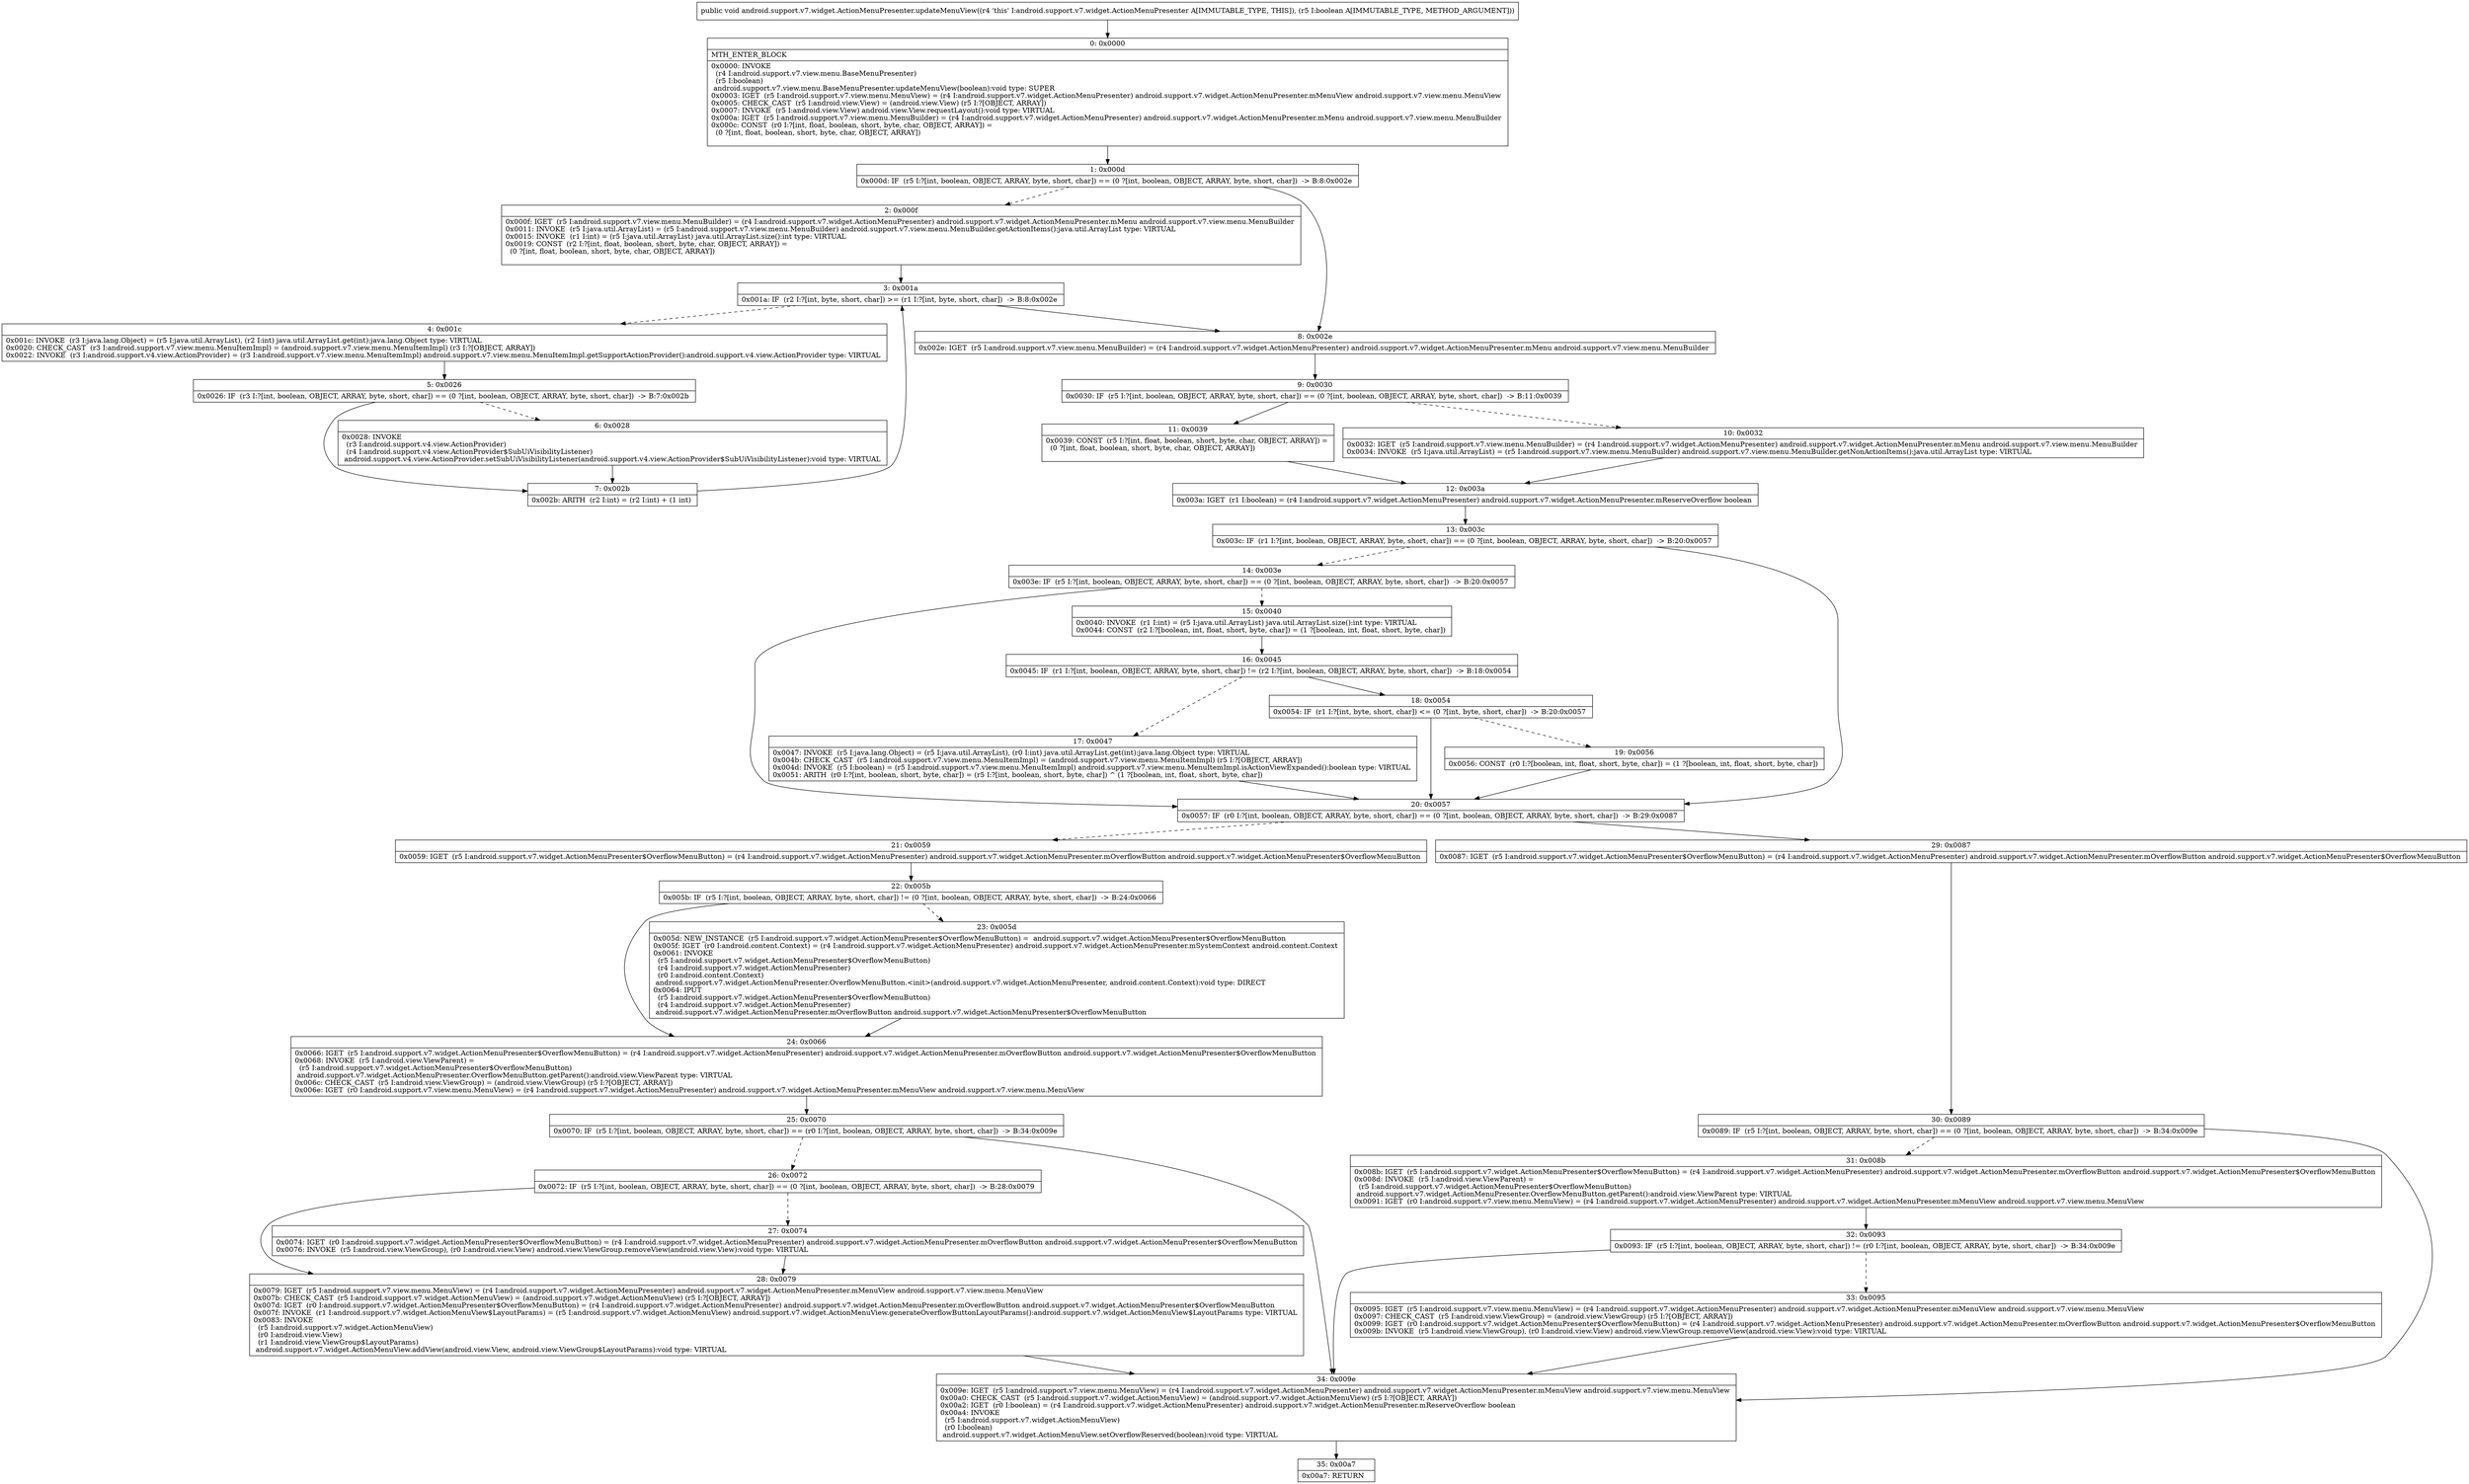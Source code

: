 digraph "CFG forandroid.support.v7.widget.ActionMenuPresenter.updateMenuView(Z)V" {
Node_0 [shape=record,label="{0\:\ 0x0000|MTH_ENTER_BLOCK\l|0x0000: INVOKE  \l  (r4 I:android.support.v7.view.menu.BaseMenuPresenter)\l  (r5 I:boolean)\l android.support.v7.view.menu.BaseMenuPresenter.updateMenuView(boolean):void type: SUPER \l0x0003: IGET  (r5 I:android.support.v7.view.menu.MenuView) = (r4 I:android.support.v7.widget.ActionMenuPresenter) android.support.v7.widget.ActionMenuPresenter.mMenuView android.support.v7.view.menu.MenuView \l0x0005: CHECK_CAST  (r5 I:android.view.View) = (android.view.View) (r5 I:?[OBJECT, ARRAY]) \l0x0007: INVOKE  (r5 I:android.view.View) android.view.View.requestLayout():void type: VIRTUAL \l0x000a: IGET  (r5 I:android.support.v7.view.menu.MenuBuilder) = (r4 I:android.support.v7.widget.ActionMenuPresenter) android.support.v7.widget.ActionMenuPresenter.mMenu android.support.v7.view.menu.MenuBuilder \l0x000c: CONST  (r0 I:?[int, float, boolean, short, byte, char, OBJECT, ARRAY]) = \l  (0 ?[int, float, boolean, short, byte, char, OBJECT, ARRAY])\l \l}"];
Node_1 [shape=record,label="{1\:\ 0x000d|0x000d: IF  (r5 I:?[int, boolean, OBJECT, ARRAY, byte, short, char]) == (0 ?[int, boolean, OBJECT, ARRAY, byte, short, char])  \-\> B:8:0x002e \l}"];
Node_2 [shape=record,label="{2\:\ 0x000f|0x000f: IGET  (r5 I:android.support.v7.view.menu.MenuBuilder) = (r4 I:android.support.v7.widget.ActionMenuPresenter) android.support.v7.widget.ActionMenuPresenter.mMenu android.support.v7.view.menu.MenuBuilder \l0x0011: INVOKE  (r5 I:java.util.ArrayList) = (r5 I:android.support.v7.view.menu.MenuBuilder) android.support.v7.view.menu.MenuBuilder.getActionItems():java.util.ArrayList type: VIRTUAL \l0x0015: INVOKE  (r1 I:int) = (r5 I:java.util.ArrayList) java.util.ArrayList.size():int type: VIRTUAL \l0x0019: CONST  (r2 I:?[int, float, boolean, short, byte, char, OBJECT, ARRAY]) = \l  (0 ?[int, float, boolean, short, byte, char, OBJECT, ARRAY])\l \l}"];
Node_3 [shape=record,label="{3\:\ 0x001a|0x001a: IF  (r2 I:?[int, byte, short, char]) \>= (r1 I:?[int, byte, short, char])  \-\> B:8:0x002e \l}"];
Node_4 [shape=record,label="{4\:\ 0x001c|0x001c: INVOKE  (r3 I:java.lang.Object) = (r5 I:java.util.ArrayList), (r2 I:int) java.util.ArrayList.get(int):java.lang.Object type: VIRTUAL \l0x0020: CHECK_CAST  (r3 I:android.support.v7.view.menu.MenuItemImpl) = (android.support.v7.view.menu.MenuItemImpl) (r3 I:?[OBJECT, ARRAY]) \l0x0022: INVOKE  (r3 I:android.support.v4.view.ActionProvider) = (r3 I:android.support.v7.view.menu.MenuItemImpl) android.support.v7.view.menu.MenuItemImpl.getSupportActionProvider():android.support.v4.view.ActionProvider type: VIRTUAL \l}"];
Node_5 [shape=record,label="{5\:\ 0x0026|0x0026: IF  (r3 I:?[int, boolean, OBJECT, ARRAY, byte, short, char]) == (0 ?[int, boolean, OBJECT, ARRAY, byte, short, char])  \-\> B:7:0x002b \l}"];
Node_6 [shape=record,label="{6\:\ 0x0028|0x0028: INVOKE  \l  (r3 I:android.support.v4.view.ActionProvider)\l  (r4 I:android.support.v4.view.ActionProvider$SubUiVisibilityListener)\l android.support.v4.view.ActionProvider.setSubUiVisibilityListener(android.support.v4.view.ActionProvider$SubUiVisibilityListener):void type: VIRTUAL \l}"];
Node_7 [shape=record,label="{7\:\ 0x002b|0x002b: ARITH  (r2 I:int) = (r2 I:int) + (1 int) \l}"];
Node_8 [shape=record,label="{8\:\ 0x002e|0x002e: IGET  (r5 I:android.support.v7.view.menu.MenuBuilder) = (r4 I:android.support.v7.widget.ActionMenuPresenter) android.support.v7.widget.ActionMenuPresenter.mMenu android.support.v7.view.menu.MenuBuilder \l}"];
Node_9 [shape=record,label="{9\:\ 0x0030|0x0030: IF  (r5 I:?[int, boolean, OBJECT, ARRAY, byte, short, char]) == (0 ?[int, boolean, OBJECT, ARRAY, byte, short, char])  \-\> B:11:0x0039 \l}"];
Node_10 [shape=record,label="{10\:\ 0x0032|0x0032: IGET  (r5 I:android.support.v7.view.menu.MenuBuilder) = (r4 I:android.support.v7.widget.ActionMenuPresenter) android.support.v7.widget.ActionMenuPresenter.mMenu android.support.v7.view.menu.MenuBuilder \l0x0034: INVOKE  (r5 I:java.util.ArrayList) = (r5 I:android.support.v7.view.menu.MenuBuilder) android.support.v7.view.menu.MenuBuilder.getNonActionItems():java.util.ArrayList type: VIRTUAL \l}"];
Node_11 [shape=record,label="{11\:\ 0x0039|0x0039: CONST  (r5 I:?[int, float, boolean, short, byte, char, OBJECT, ARRAY]) = \l  (0 ?[int, float, boolean, short, byte, char, OBJECT, ARRAY])\l \l}"];
Node_12 [shape=record,label="{12\:\ 0x003a|0x003a: IGET  (r1 I:boolean) = (r4 I:android.support.v7.widget.ActionMenuPresenter) android.support.v7.widget.ActionMenuPresenter.mReserveOverflow boolean \l}"];
Node_13 [shape=record,label="{13\:\ 0x003c|0x003c: IF  (r1 I:?[int, boolean, OBJECT, ARRAY, byte, short, char]) == (0 ?[int, boolean, OBJECT, ARRAY, byte, short, char])  \-\> B:20:0x0057 \l}"];
Node_14 [shape=record,label="{14\:\ 0x003e|0x003e: IF  (r5 I:?[int, boolean, OBJECT, ARRAY, byte, short, char]) == (0 ?[int, boolean, OBJECT, ARRAY, byte, short, char])  \-\> B:20:0x0057 \l}"];
Node_15 [shape=record,label="{15\:\ 0x0040|0x0040: INVOKE  (r1 I:int) = (r5 I:java.util.ArrayList) java.util.ArrayList.size():int type: VIRTUAL \l0x0044: CONST  (r2 I:?[boolean, int, float, short, byte, char]) = (1 ?[boolean, int, float, short, byte, char]) \l}"];
Node_16 [shape=record,label="{16\:\ 0x0045|0x0045: IF  (r1 I:?[int, boolean, OBJECT, ARRAY, byte, short, char]) != (r2 I:?[int, boolean, OBJECT, ARRAY, byte, short, char])  \-\> B:18:0x0054 \l}"];
Node_17 [shape=record,label="{17\:\ 0x0047|0x0047: INVOKE  (r5 I:java.lang.Object) = (r5 I:java.util.ArrayList), (r0 I:int) java.util.ArrayList.get(int):java.lang.Object type: VIRTUAL \l0x004b: CHECK_CAST  (r5 I:android.support.v7.view.menu.MenuItemImpl) = (android.support.v7.view.menu.MenuItemImpl) (r5 I:?[OBJECT, ARRAY]) \l0x004d: INVOKE  (r5 I:boolean) = (r5 I:android.support.v7.view.menu.MenuItemImpl) android.support.v7.view.menu.MenuItemImpl.isActionViewExpanded():boolean type: VIRTUAL \l0x0051: ARITH  (r0 I:?[int, boolean, short, byte, char]) = (r5 I:?[int, boolean, short, byte, char]) ^ (1 ?[boolean, int, float, short, byte, char]) \l}"];
Node_18 [shape=record,label="{18\:\ 0x0054|0x0054: IF  (r1 I:?[int, byte, short, char]) \<= (0 ?[int, byte, short, char])  \-\> B:20:0x0057 \l}"];
Node_19 [shape=record,label="{19\:\ 0x0056|0x0056: CONST  (r0 I:?[boolean, int, float, short, byte, char]) = (1 ?[boolean, int, float, short, byte, char]) \l}"];
Node_20 [shape=record,label="{20\:\ 0x0057|0x0057: IF  (r0 I:?[int, boolean, OBJECT, ARRAY, byte, short, char]) == (0 ?[int, boolean, OBJECT, ARRAY, byte, short, char])  \-\> B:29:0x0087 \l}"];
Node_21 [shape=record,label="{21\:\ 0x0059|0x0059: IGET  (r5 I:android.support.v7.widget.ActionMenuPresenter$OverflowMenuButton) = (r4 I:android.support.v7.widget.ActionMenuPresenter) android.support.v7.widget.ActionMenuPresenter.mOverflowButton android.support.v7.widget.ActionMenuPresenter$OverflowMenuButton \l}"];
Node_22 [shape=record,label="{22\:\ 0x005b|0x005b: IF  (r5 I:?[int, boolean, OBJECT, ARRAY, byte, short, char]) != (0 ?[int, boolean, OBJECT, ARRAY, byte, short, char])  \-\> B:24:0x0066 \l}"];
Node_23 [shape=record,label="{23\:\ 0x005d|0x005d: NEW_INSTANCE  (r5 I:android.support.v7.widget.ActionMenuPresenter$OverflowMenuButton) =  android.support.v7.widget.ActionMenuPresenter$OverflowMenuButton \l0x005f: IGET  (r0 I:android.content.Context) = (r4 I:android.support.v7.widget.ActionMenuPresenter) android.support.v7.widget.ActionMenuPresenter.mSystemContext android.content.Context \l0x0061: INVOKE  \l  (r5 I:android.support.v7.widget.ActionMenuPresenter$OverflowMenuButton)\l  (r4 I:android.support.v7.widget.ActionMenuPresenter)\l  (r0 I:android.content.Context)\l android.support.v7.widget.ActionMenuPresenter.OverflowMenuButton.\<init\>(android.support.v7.widget.ActionMenuPresenter, android.content.Context):void type: DIRECT \l0x0064: IPUT  \l  (r5 I:android.support.v7.widget.ActionMenuPresenter$OverflowMenuButton)\l  (r4 I:android.support.v7.widget.ActionMenuPresenter)\l android.support.v7.widget.ActionMenuPresenter.mOverflowButton android.support.v7.widget.ActionMenuPresenter$OverflowMenuButton \l}"];
Node_24 [shape=record,label="{24\:\ 0x0066|0x0066: IGET  (r5 I:android.support.v7.widget.ActionMenuPresenter$OverflowMenuButton) = (r4 I:android.support.v7.widget.ActionMenuPresenter) android.support.v7.widget.ActionMenuPresenter.mOverflowButton android.support.v7.widget.ActionMenuPresenter$OverflowMenuButton \l0x0068: INVOKE  (r5 I:android.view.ViewParent) = \l  (r5 I:android.support.v7.widget.ActionMenuPresenter$OverflowMenuButton)\l android.support.v7.widget.ActionMenuPresenter.OverflowMenuButton.getParent():android.view.ViewParent type: VIRTUAL \l0x006c: CHECK_CAST  (r5 I:android.view.ViewGroup) = (android.view.ViewGroup) (r5 I:?[OBJECT, ARRAY]) \l0x006e: IGET  (r0 I:android.support.v7.view.menu.MenuView) = (r4 I:android.support.v7.widget.ActionMenuPresenter) android.support.v7.widget.ActionMenuPresenter.mMenuView android.support.v7.view.menu.MenuView \l}"];
Node_25 [shape=record,label="{25\:\ 0x0070|0x0070: IF  (r5 I:?[int, boolean, OBJECT, ARRAY, byte, short, char]) == (r0 I:?[int, boolean, OBJECT, ARRAY, byte, short, char])  \-\> B:34:0x009e \l}"];
Node_26 [shape=record,label="{26\:\ 0x0072|0x0072: IF  (r5 I:?[int, boolean, OBJECT, ARRAY, byte, short, char]) == (0 ?[int, boolean, OBJECT, ARRAY, byte, short, char])  \-\> B:28:0x0079 \l}"];
Node_27 [shape=record,label="{27\:\ 0x0074|0x0074: IGET  (r0 I:android.support.v7.widget.ActionMenuPresenter$OverflowMenuButton) = (r4 I:android.support.v7.widget.ActionMenuPresenter) android.support.v7.widget.ActionMenuPresenter.mOverflowButton android.support.v7.widget.ActionMenuPresenter$OverflowMenuButton \l0x0076: INVOKE  (r5 I:android.view.ViewGroup), (r0 I:android.view.View) android.view.ViewGroup.removeView(android.view.View):void type: VIRTUAL \l}"];
Node_28 [shape=record,label="{28\:\ 0x0079|0x0079: IGET  (r5 I:android.support.v7.view.menu.MenuView) = (r4 I:android.support.v7.widget.ActionMenuPresenter) android.support.v7.widget.ActionMenuPresenter.mMenuView android.support.v7.view.menu.MenuView \l0x007b: CHECK_CAST  (r5 I:android.support.v7.widget.ActionMenuView) = (android.support.v7.widget.ActionMenuView) (r5 I:?[OBJECT, ARRAY]) \l0x007d: IGET  (r0 I:android.support.v7.widget.ActionMenuPresenter$OverflowMenuButton) = (r4 I:android.support.v7.widget.ActionMenuPresenter) android.support.v7.widget.ActionMenuPresenter.mOverflowButton android.support.v7.widget.ActionMenuPresenter$OverflowMenuButton \l0x007f: INVOKE  (r1 I:android.support.v7.widget.ActionMenuView$LayoutParams) = (r5 I:android.support.v7.widget.ActionMenuView) android.support.v7.widget.ActionMenuView.generateOverflowButtonLayoutParams():android.support.v7.widget.ActionMenuView$LayoutParams type: VIRTUAL \l0x0083: INVOKE  \l  (r5 I:android.support.v7.widget.ActionMenuView)\l  (r0 I:android.view.View)\l  (r1 I:android.view.ViewGroup$LayoutParams)\l android.support.v7.widget.ActionMenuView.addView(android.view.View, android.view.ViewGroup$LayoutParams):void type: VIRTUAL \l}"];
Node_29 [shape=record,label="{29\:\ 0x0087|0x0087: IGET  (r5 I:android.support.v7.widget.ActionMenuPresenter$OverflowMenuButton) = (r4 I:android.support.v7.widget.ActionMenuPresenter) android.support.v7.widget.ActionMenuPresenter.mOverflowButton android.support.v7.widget.ActionMenuPresenter$OverflowMenuButton \l}"];
Node_30 [shape=record,label="{30\:\ 0x0089|0x0089: IF  (r5 I:?[int, boolean, OBJECT, ARRAY, byte, short, char]) == (0 ?[int, boolean, OBJECT, ARRAY, byte, short, char])  \-\> B:34:0x009e \l}"];
Node_31 [shape=record,label="{31\:\ 0x008b|0x008b: IGET  (r5 I:android.support.v7.widget.ActionMenuPresenter$OverflowMenuButton) = (r4 I:android.support.v7.widget.ActionMenuPresenter) android.support.v7.widget.ActionMenuPresenter.mOverflowButton android.support.v7.widget.ActionMenuPresenter$OverflowMenuButton \l0x008d: INVOKE  (r5 I:android.view.ViewParent) = \l  (r5 I:android.support.v7.widget.ActionMenuPresenter$OverflowMenuButton)\l android.support.v7.widget.ActionMenuPresenter.OverflowMenuButton.getParent():android.view.ViewParent type: VIRTUAL \l0x0091: IGET  (r0 I:android.support.v7.view.menu.MenuView) = (r4 I:android.support.v7.widget.ActionMenuPresenter) android.support.v7.widget.ActionMenuPresenter.mMenuView android.support.v7.view.menu.MenuView \l}"];
Node_32 [shape=record,label="{32\:\ 0x0093|0x0093: IF  (r5 I:?[int, boolean, OBJECT, ARRAY, byte, short, char]) != (r0 I:?[int, boolean, OBJECT, ARRAY, byte, short, char])  \-\> B:34:0x009e \l}"];
Node_33 [shape=record,label="{33\:\ 0x0095|0x0095: IGET  (r5 I:android.support.v7.view.menu.MenuView) = (r4 I:android.support.v7.widget.ActionMenuPresenter) android.support.v7.widget.ActionMenuPresenter.mMenuView android.support.v7.view.menu.MenuView \l0x0097: CHECK_CAST  (r5 I:android.view.ViewGroup) = (android.view.ViewGroup) (r5 I:?[OBJECT, ARRAY]) \l0x0099: IGET  (r0 I:android.support.v7.widget.ActionMenuPresenter$OverflowMenuButton) = (r4 I:android.support.v7.widget.ActionMenuPresenter) android.support.v7.widget.ActionMenuPresenter.mOverflowButton android.support.v7.widget.ActionMenuPresenter$OverflowMenuButton \l0x009b: INVOKE  (r5 I:android.view.ViewGroup), (r0 I:android.view.View) android.view.ViewGroup.removeView(android.view.View):void type: VIRTUAL \l}"];
Node_34 [shape=record,label="{34\:\ 0x009e|0x009e: IGET  (r5 I:android.support.v7.view.menu.MenuView) = (r4 I:android.support.v7.widget.ActionMenuPresenter) android.support.v7.widget.ActionMenuPresenter.mMenuView android.support.v7.view.menu.MenuView \l0x00a0: CHECK_CAST  (r5 I:android.support.v7.widget.ActionMenuView) = (android.support.v7.widget.ActionMenuView) (r5 I:?[OBJECT, ARRAY]) \l0x00a2: IGET  (r0 I:boolean) = (r4 I:android.support.v7.widget.ActionMenuPresenter) android.support.v7.widget.ActionMenuPresenter.mReserveOverflow boolean \l0x00a4: INVOKE  \l  (r5 I:android.support.v7.widget.ActionMenuView)\l  (r0 I:boolean)\l android.support.v7.widget.ActionMenuView.setOverflowReserved(boolean):void type: VIRTUAL \l}"];
Node_35 [shape=record,label="{35\:\ 0x00a7|0x00a7: RETURN   \l}"];
MethodNode[shape=record,label="{public void android.support.v7.widget.ActionMenuPresenter.updateMenuView((r4 'this' I:android.support.v7.widget.ActionMenuPresenter A[IMMUTABLE_TYPE, THIS]), (r5 I:boolean A[IMMUTABLE_TYPE, METHOD_ARGUMENT])) }"];
MethodNode -> Node_0;
Node_0 -> Node_1;
Node_1 -> Node_2[style=dashed];
Node_1 -> Node_8;
Node_2 -> Node_3;
Node_3 -> Node_4[style=dashed];
Node_3 -> Node_8;
Node_4 -> Node_5;
Node_5 -> Node_6[style=dashed];
Node_5 -> Node_7;
Node_6 -> Node_7;
Node_7 -> Node_3;
Node_8 -> Node_9;
Node_9 -> Node_10[style=dashed];
Node_9 -> Node_11;
Node_10 -> Node_12;
Node_11 -> Node_12;
Node_12 -> Node_13;
Node_13 -> Node_14[style=dashed];
Node_13 -> Node_20;
Node_14 -> Node_15[style=dashed];
Node_14 -> Node_20;
Node_15 -> Node_16;
Node_16 -> Node_17[style=dashed];
Node_16 -> Node_18;
Node_17 -> Node_20;
Node_18 -> Node_19[style=dashed];
Node_18 -> Node_20;
Node_19 -> Node_20;
Node_20 -> Node_21[style=dashed];
Node_20 -> Node_29;
Node_21 -> Node_22;
Node_22 -> Node_23[style=dashed];
Node_22 -> Node_24;
Node_23 -> Node_24;
Node_24 -> Node_25;
Node_25 -> Node_26[style=dashed];
Node_25 -> Node_34;
Node_26 -> Node_27[style=dashed];
Node_26 -> Node_28;
Node_27 -> Node_28;
Node_28 -> Node_34;
Node_29 -> Node_30;
Node_30 -> Node_31[style=dashed];
Node_30 -> Node_34;
Node_31 -> Node_32;
Node_32 -> Node_33[style=dashed];
Node_32 -> Node_34;
Node_33 -> Node_34;
Node_34 -> Node_35;
}

